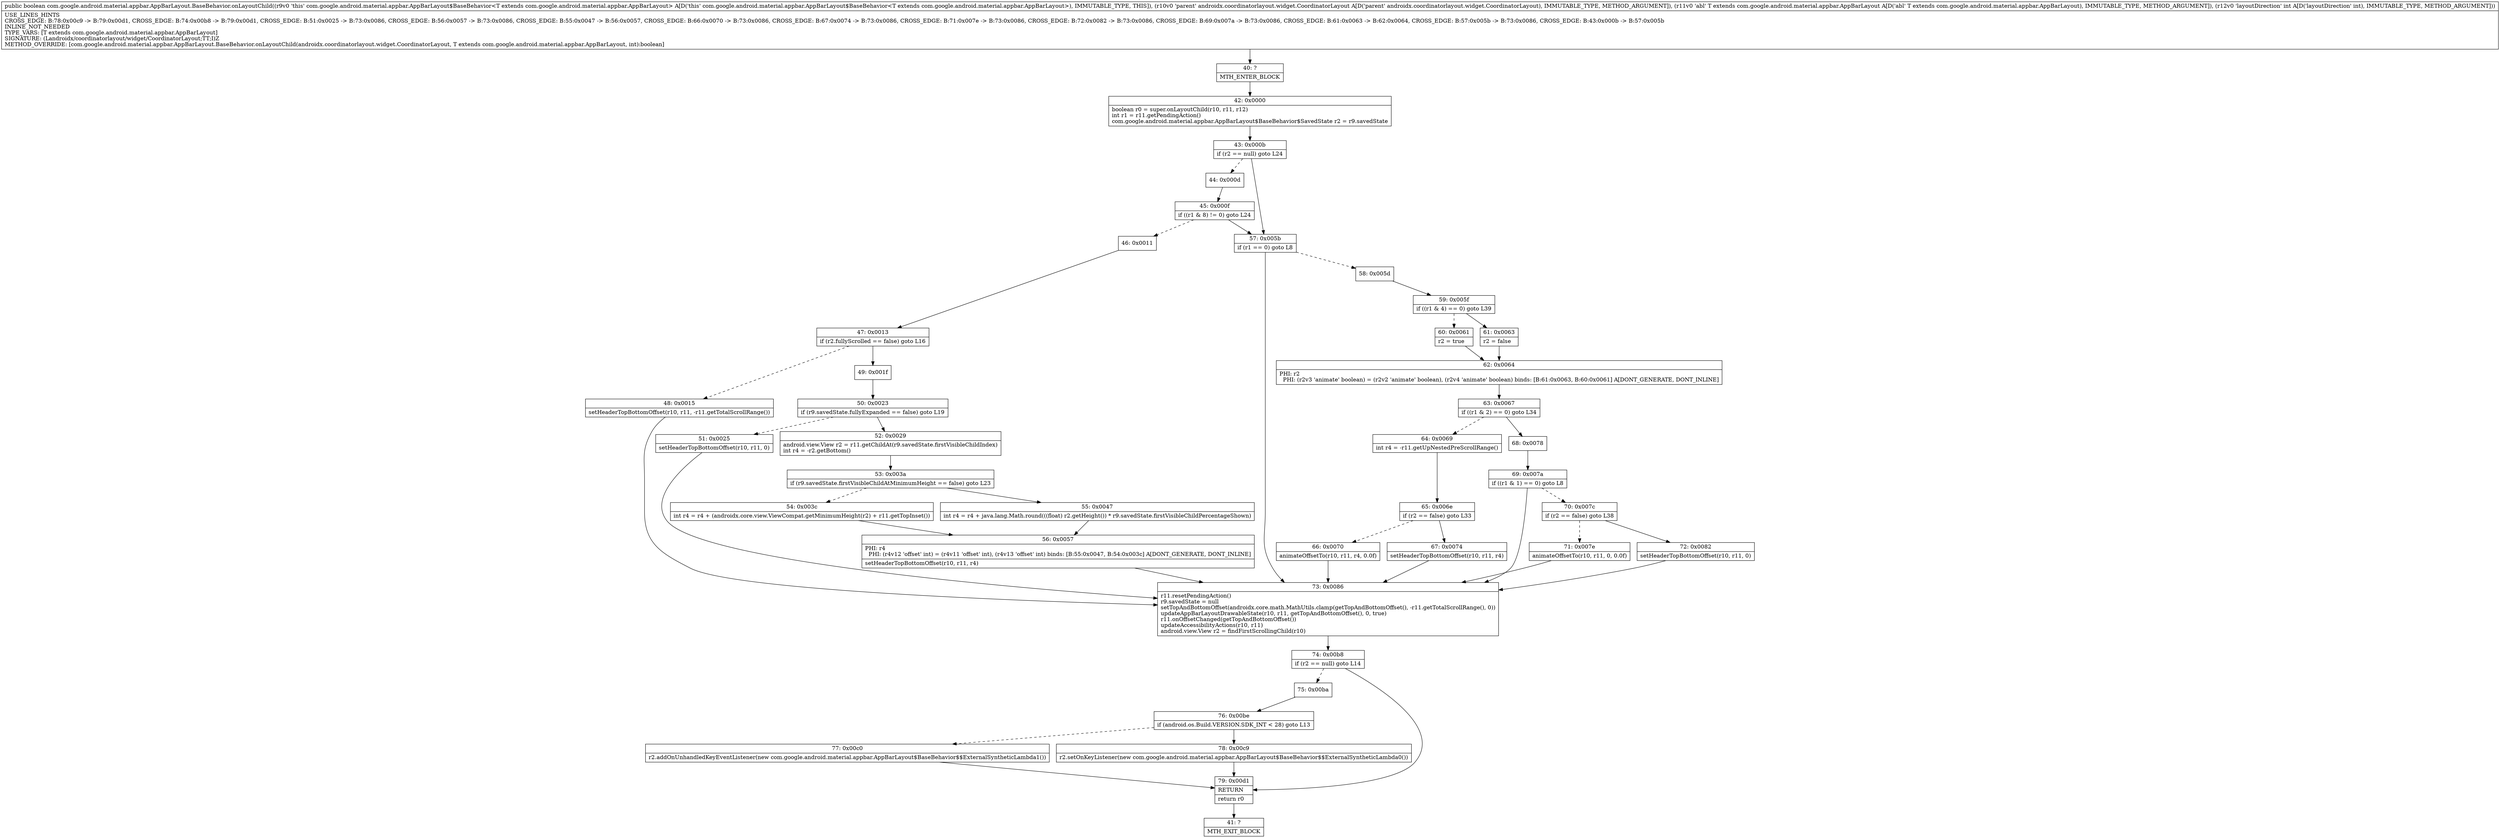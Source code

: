 digraph "CFG forcom.google.android.material.appbar.AppBarLayout.BaseBehavior.onLayoutChild(Landroidx\/coordinatorlayout\/widget\/CoordinatorLayout;Lcom\/google\/android\/material\/appbar\/AppBarLayout;I)Z" {
Node_40 [shape=record,label="{40\:\ ?|MTH_ENTER_BLOCK\l}"];
Node_42 [shape=record,label="{42\:\ 0x0000|boolean r0 = super.onLayoutChild(r10, r11, r12)\lint r1 = r11.getPendingAction()\lcom.google.android.material.appbar.AppBarLayout$BaseBehavior$SavedState r2 = r9.savedState\l}"];
Node_43 [shape=record,label="{43\:\ 0x000b|if (r2 == null) goto L24\l}"];
Node_44 [shape=record,label="{44\:\ 0x000d}"];
Node_45 [shape=record,label="{45\:\ 0x000f|if ((r1 & 8) != 0) goto L24\l}"];
Node_46 [shape=record,label="{46\:\ 0x0011}"];
Node_47 [shape=record,label="{47\:\ 0x0013|if (r2.fullyScrolled == false) goto L16\l}"];
Node_48 [shape=record,label="{48\:\ 0x0015|setHeaderTopBottomOffset(r10, r11, \-r11.getTotalScrollRange())\l}"];
Node_73 [shape=record,label="{73\:\ 0x0086|r11.resetPendingAction()\lr9.savedState = null\lsetTopAndBottomOffset(androidx.core.math.MathUtils.clamp(getTopAndBottomOffset(), \-r11.getTotalScrollRange(), 0))\lupdateAppBarLayoutDrawableState(r10, r11, getTopAndBottomOffset(), 0, true)\lr11.onOffsetChanged(getTopAndBottomOffset())\lupdateAccessibilityActions(r10, r11)\landroid.view.View r2 = findFirstScrollingChild(r10)\l}"];
Node_74 [shape=record,label="{74\:\ 0x00b8|if (r2 == null) goto L14\l}"];
Node_75 [shape=record,label="{75\:\ 0x00ba}"];
Node_76 [shape=record,label="{76\:\ 0x00be|if (android.os.Build.VERSION.SDK_INT \< 28) goto L13\l}"];
Node_77 [shape=record,label="{77\:\ 0x00c0|r2.addOnUnhandledKeyEventListener(new com.google.android.material.appbar.AppBarLayout$BaseBehavior$$ExternalSyntheticLambda1())\l}"];
Node_78 [shape=record,label="{78\:\ 0x00c9|r2.setOnKeyListener(new com.google.android.material.appbar.AppBarLayout$BaseBehavior$$ExternalSyntheticLambda0())\l}"];
Node_79 [shape=record,label="{79\:\ 0x00d1|RETURN\l|return r0\l}"];
Node_41 [shape=record,label="{41\:\ ?|MTH_EXIT_BLOCK\l}"];
Node_49 [shape=record,label="{49\:\ 0x001f}"];
Node_50 [shape=record,label="{50\:\ 0x0023|if (r9.savedState.fullyExpanded == false) goto L19\l}"];
Node_51 [shape=record,label="{51\:\ 0x0025|setHeaderTopBottomOffset(r10, r11, 0)\l}"];
Node_52 [shape=record,label="{52\:\ 0x0029|android.view.View r2 = r11.getChildAt(r9.savedState.firstVisibleChildIndex)\lint r4 = \-r2.getBottom()\l}"];
Node_53 [shape=record,label="{53\:\ 0x003a|if (r9.savedState.firstVisibleChildAtMinimumHeight == false) goto L23\l}"];
Node_54 [shape=record,label="{54\:\ 0x003c|int r4 = r4 + (androidx.core.view.ViewCompat.getMinimumHeight(r2) + r11.getTopInset())\l}"];
Node_56 [shape=record,label="{56\:\ 0x0057|PHI: r4 \l  PHI: (r4v12 'offset' int) = (r4v11 'offset' int), (r4v13 'offset' int) binds: [B:55:0x0047, B:54:0x003c] A[DONT_GENERATE, DONT_INLINE]\l|setHeaderTopBottomOffset(r10, r11, r4)\l}"];
Node_55 [shape=record,label="{55\:\ 0x0047|int r4 = r4 + java.lang.Math.round(((float) r2.getHeight()) * r9.savedState.firstVisibleChildPercentageShown)\l}"];
Node_57 [shape=record,label="{57\:\ 0x005b|if (r1 == 0) goto L8\l}"];
Node_58 [shape=record,label="{58\:\ 0x005d}"];
Node_59 [shape=record,label="{59\:\ 0x005f|if ((r1 & 4) == 0) goto L39\l}"];
Node_60 [shape=record,label="{60\:\ 0x0061|r2 = true\l}"];
Node_62 [shape=record,label="{62\:\ 0x0064|PHI: r2 \l  PHI: (r2v3 'animate' boolean) = (r2v2 'animate' boolean), (r2v4 'animate' boolean) binds: [B:61:0x0063, B:60:0x0061] A[DONT_GENERATE, DONT_INLINE]\l}"];
Node_63 [shape=record,label="{63\:\ 0x0067|if ((r1 & 2) == 0) goto L34\l}"];
Node_64 [shape=record,label="{64\:\ 0x0069|int r4 = \-r11.getUpNestedPreScrollRange()\l}"];
Node_65 [shape=record,label="{65\:\ 0x006e|if (r2 == false) goto L33\l}"];
Node_66 [shape=record,label="{66\:\ 0x0070|animateOffsetTo(r10, r11, r4, 0.0f)\l}"];
Node_67 [shape=record,label="{67\:\ 0x0074|setHeaderTopBottomOffset(r10, r11, r4)\l}"];
Node_68 [shape=record,label="{68\:\ 0x0078}"];
Node_69 [shape=record,label="{69\:\ 0x007a|if ((r1 & 1) == 0) goto L8\l}"];
Node_70 [shape=record,label="{70\:\ 0x007c|if (r2 == false) goto L38\l}"];
Node_71 [shape=record,label="{71\:\ 0x007e|animateOffsetTo(r10, r11, 0, 0.0f)\l}"];
Node_72 [shape=record,label="{72\:\ 0x0082|setHeaderTopBottomOffset(r10, r11, 0)\l}"];
Node_61 [shape=record,label="{61\:\ 0x0063|r2 = false\l}"];
MethodNode[shape=record,label="{public boolean com.google.android.material.appbar.AppBarLayout.BaseBehavior.onLayoutChild((r9v0 'this' com.google.android.material.appbar.AppBarLayout$BaseBehavior\<T extends com.google.android.material.appbar.AppBarLayout\> A[D('this' com.google.android.material.appbar.AppBarLayout$BaseBehavior\<T extends com.google.android.material.appbar.AppBarLayout\>), IMMUTABLE_TYPE, THIS]), (r10v0 'parent' androidx.coordinatorlayout.widget.CoordinatorLayout A[D('parent' androidx.coordinatorlayout.widget.CoordinatorLayout), IMMUTABLE_TYPE, METHOD_ARGUMENT]), (r11v0 'abl' T extends com.google.android.material.appbar.AppBarLayout A[D('abl' T extends com.google.android.material.appbar.AppBarLayout), IMMUTABLE_TYPE, METHOD_ARGUMENT]), (r12v0 'layoutDirection' int A[D('layoutDirection' int), IMMUTABLE_TYPE, METHOD_ARGUMENT]))  | USE_LINES_HINTS\lCROSS_EDGE: B:78:0x00c9 \-\> B:79:0x00d1, CROSS_EDGE: B:74:0x00b8 \-\> B:79:0x00d1, CROSS_EDGE: B:51:0x0025 \-\> B:73:0x0086, CROSS_EDGE: B:56:0x0057 \-\> B:73:0x0086, CROSS_EDGE: B:55:0x0047 \-\> B:56:0x0057, CROSS_EDGE: B:66:0x0070 \-\> B:73:0x0086, CROSS_EDGE: B:67:0x0074 \-\> B:73:0x0086, CROSS_EDGE: B:71:0x007e \-\> B:73:0x0086, CROSS_EDGE: B:72:0x0082 \-\> B:73:0x0086, CROSS_EDGE: B:69:0x007a \-\> B:73:0x0086, CROSS_EDGE: B:61:0x0063 \-\> B:62:0x0064, CROSS_EDGE: B:57:0x005b \-\> B:73:0x0086, CROSS_EDGE: B:43:0x000b \-\> B:57:0x005b\lINLINE_NOT_NEEDED\lTYPE_VARS: [T extends com.google.android.material.appbar.AppBarLayout]\lSIGNATURE: (Landroidx\/coordinatorlayout\/widget\/CoordinatorLayout;TT;I)Z\lMETHOD_OVERRIDE: [com.google.android.material.appbar.AppBarLayout.BaseBehavior.onLayoutChild(androidx.coordinatorlayout.widget.CoordinatorLayout, T extends com.google.android.material.appbar.AppBarLayout, int):boolean]\l}"];
MethodNode -> Node_40;Node_40 -> Node_42;
Node_42 -> Node_43;
Node_43 -> Node_44[style=dashed];
Node_43 -> Node_57;
Node_44 -> Node_45;
Node_45 -> Node_46[style=dashed];
Node_45 -> Node_57;
Node_46 -> Node_47;
Node_47 -> Node_48[style=dashed];
Node_47 -> Node_49;
Node_48 -> Node_73;
Node_73 -> Node_74;
Node_74 -> Node_75[style=dashed];
Node_74 -> Node_79;
Node_75 -> Node_76;
Node_76 -> Node_77[style=dashed];
Node_76 -> Node_78;
Node_77 -> Node_79;
Node_78 -> Node_79;
Node_79 -> Node_41;
Node_49 -> Node_50;
Node_50 -> Node_51[style=dashed];
Node_50 -> Node_52;
Node_51 -> Node_73;
Node_52 -> Node_53;
Node_53 -> Node_54[style=dashed];
Node_53 -> Node_55;
Node_54 -> Node_56;
Node_56 -> Node_73;
Node_55 -> Node_56;
Node_57 -> Node_58[style=dashed];
Node_57 -> Node_73;
Node_58 -> Node_59;
Node_59 -> Node_60[style=dashed];
Node_59 -> Node_61;
Node_60 -> Node_62;
Node_62 -> Node_63;
Node_63 -> Node_64[style=dashed];
Node_63 -> Node_68;
Node_64 -> Node_65;
Node_65 -> Node_66[style=dashed];
Node_65 -> Node_67;
Node_66 -> Node_73;
Node_67 -> Node_73;
Node_68 -> Node_69;
Node_69 -> Node_70[style=dashed];
Node_69 -> Node_73;
Node_70 -> Node_71[style=dashed];
Node_70 -> Node_72;
Node_71 -> Node_73;
Node_72 -> Node_73;
Node_61 -> Node_62;
}

